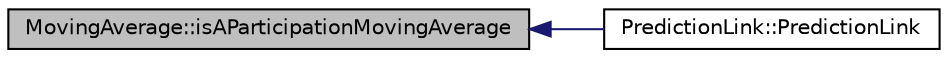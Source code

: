digraph G
{
  edge [fontname="Helvetica",fontsize="10",labelfontname="Helvetica",labelfontsize="10"];
  node [fontname="Helvetica",fontsize="10",shape=record];
  rankdir=LR;
  Node1 [label="MovingAverage::isAParticipationMovingAverage",height=0.2,width=0.4,color="black", fillcolor="grey75", style="filled" fontcolor="black"];
  Node1 -> Node2 [dir=back,color="midnightblue",fontsize="10",style="solid",fontname="Helvetica"];
  Node2 [label="PredictionLink::PredictionLink",height=0.2,width=0.4,color="black", fillcolor="white", style="filled",URL="$class_prediction_link.html#ad6805cd3e130a1b29de1974097216365"];
}
